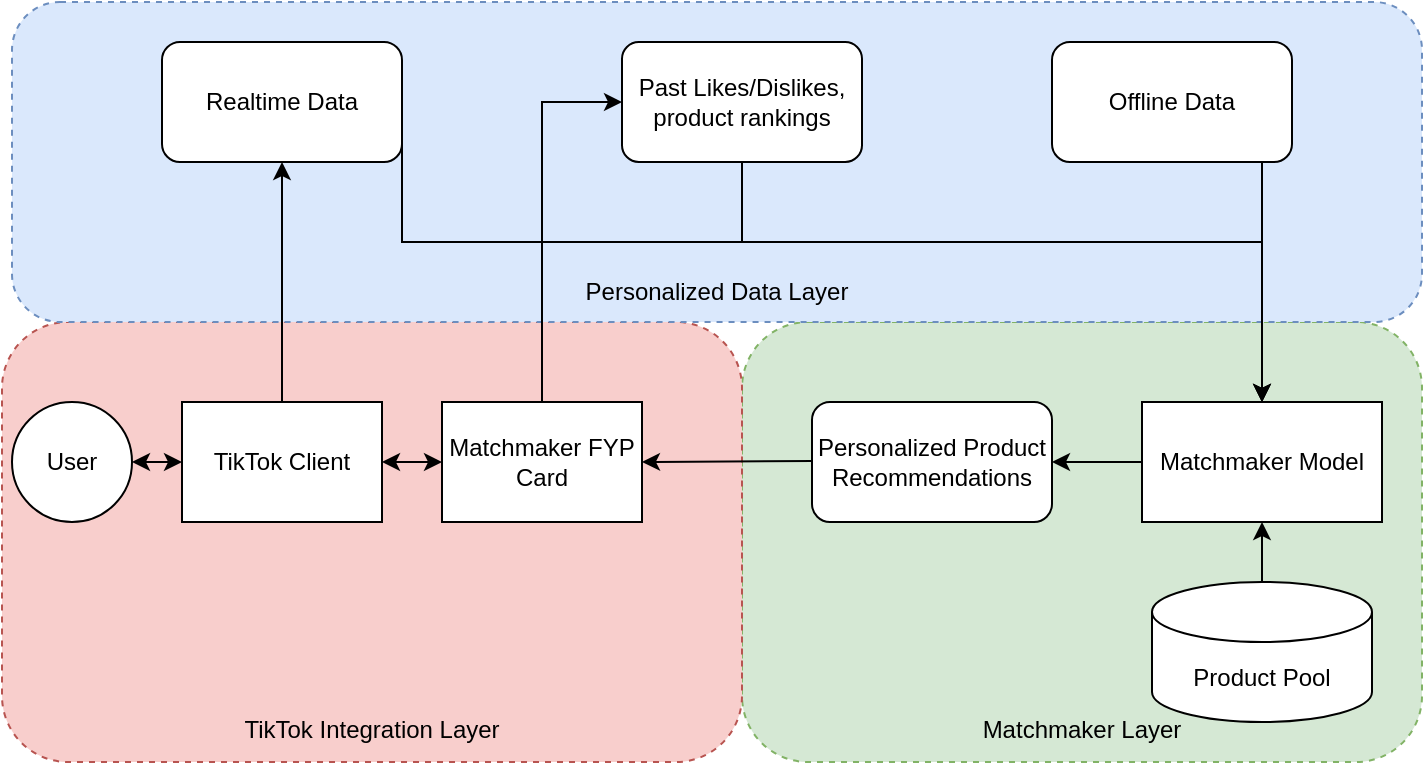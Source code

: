 <mxfile version="24.6.4" type="device">
  <diagram name="Page-1" id="0t8LAIMu6yr9lGlDkOlW">
    <mxGraphModel dx="954" dy="640" grid="1" gridSize="10" guides="1" tooltips="1" connect="1" arrows="1" fold="1" page="1" pageScale="1" pageWidth="850" pageHeight="1100" math="0" shadow="0">
      <root>
        <mxCell id="0" />
        <mxCell id="1" parent="0" />
        <mxCell id="sWmDAMp9s7EireoH76dH-4" value="&lt;div&gt;&lt;br&gt;&lt;/div&gt;&lt;div&gt;&lt;br&gt;&lt;/div&gt;&lt;div&gt;&lt;br&gt;&lt;/div&gt;&lt;div&gt;&lt;br&gt;&lt;/div&gt;&lt;div&gt;&lt;br&gt;&lt;/div&gt;&lt;div&gt;&lt;br&gt;&lt;/div&gt;&lt;div&gt;&lt;br&gt;&lt;/div&gt;&lt;div&gt;&lt;br&gt;&lt;/div&gt;&lt;div&gt;&lt;br&gt;&lt;/div&gt;&lt;div&gt;&lt;br&gt;&lt;/div&gt;&lt;div&gt;&lt;br&gt;&lt;/div&gt;&lt;div&gt;&lt;br&gt;&lt;/div&gt;&lt;div&gt;&lt;br&gt;&lt;/div&gt;&lt;div&gt;&lt;span style=&quot;background-color: initial;&quot;&gt;Matchmaker Layer&lt;/span&gt;&lt;br&gt;&lt;/div&gt;" style="rounded=1;whiteSpace=wrap;html=1;dashed=1;fillColor=#d5e8d4;strokeColor=#82b366;" vertex="1" parent="1">
          <mxGeometry x="730" y="240" width="340" height="220" as="geometry" />
        </mxCell>
        <mxCell id="sWmDAMp9s7EireoH76dH-3" value="&lt;div&gt;&lt;br&gt;&lt;/div&gt;&lt;div&gt;&lt;br&gt;&lt;/div&gt;&lt;div&gt;&lt;br&gt;&lt;/div&gt;&lt;div&gt;&lt;br&gt;&lt;/div&gt;&lt;div&gt;&lt;br&gt;&lt;/div&gt;&lt;div&gt;&lt;br&gt;&lt;/div&gt;&lt;div&gt;&lt;br&gt;&lt;/div&gt;&lt;div&gt;&lt;br&gt;&lt;/div&gt;&lt;div&gt;&lt;br&gt;&lt;/div&gt;&lt;div&gt;&lt;br&gt;&lt;/div&gt;&lt;div&gt;&lt;br&gt;&lt;/div&gt;&lt;div&gt;&lt;br&gt;&lt;/div&gt;&lt;div&gt;&lt;br&gt;&lt;/div&gt;&lt;div&gt;&lt;span style=&quot;background-color: initial;&quot;&gt;TikTok Integration Layer&lt;/span&gt;&lt;br&gt;&lt;/div&gt;" style="rounded=1;whiteSpace=wrap;html=1;dashed=1;fillColor=#f8cecc;strokeColor=#b85450;" vertex="1" parent="1">
          <mxGeometry x="360" y="240" width="370" height="220" as="geometry" />
        </mxCell>
        <mxCell id="sWmDAMp9s7EireoH76dH-1" value="User" style="ellipse;whiteSpace=wrap;html=1;aspect=fixed;" vertex="1" parent="1">
          <mxGeometry x="365" y="280" width="60" height="60" as="geometry" />
        </mxCell>
        <mxCell id="sWmDAMp9s7EireoH76dH-2" value="TikTok Client" style="rounded=0;whiteSpace=wrap;html=1;" vertex="1" parent="1">
          <mxGeometry x="450" y="280" width="100" height="60" as="geometry" />
        </mxCell>
        <mxCell id="sWmDAMp9s7EireoH76dH-5" value="Matchmaker FYP Card" style="rounded=0;whiteSpace=wrap;html=1;" vertex="1" parent="1">
          <mxGeometry x="580" y="280" width="100" height="60" as="geometry" />
        </mxCell>
        <mxCell id="sWmDAMp9s7EireoH76dH-6" value="Product Pool" style="shape=cylinder3;whiteSpace=wrap;html=1;boundedLbl=1;backgroundOutline=1;size=15;" vertex="1" parent="1">
          <mxGeometry x="935" y="370" width="110" height="70" as="geometry" />
        </mxCell>
        <mxCell id="sWmDAMp9s7EireoH76dH-7" value="&lt;div&gt;&lt;br&gt;&lt;/div&gt;&lt;div&gt;&lt;br&gt;&lt;/div&gt;&lt;div&gt;&lt;br&gt;&lt;/div&gt;&lt;div&gt;&lt;br&gt;&lt;/div&gt;&lt;div&gt;&lt;br&gt;&lt;/div&gt;&lt;div&gt;&lt;br&gt;&lt;/div&gt;&lt;div&gt;&lt;br&gt;&lt;/div&gt;&lt;div&gt;&lt;br&gt;&lt;/div&gt;&lt;div&gt;&lt;br&gt;&lt;/div&gt;&lt;div&gt;Personalized Data Layer&lt;/div&gt;" style="rounded=1;whiteSpace=wrap;html=1;strokeColor=#6c8ebf;dashed=1;fillColor=#dae8fc;" vertex="1" parent="1">
          <mxGeometry x="365" y="80" width="705" height="160" as="geometry" />
        </mxCell>
        <mxCell id="sWmDAMp9s7EireoH76dH-8" value="Past Likes/Dislikes, product rankings" style="rounded=1;whiteSpace=wrap;html=1;arcSize=14;" vertex="1" parent="1">
          <mxGeometry x="670" y="100" width="120" height="60" as="geometry" />
        </mxCell>
        <mxCell id="sWmDAMp9s7EireoH76dH-9" value="Personalized Product Recommendations" style="rounded=1;whiteSpace=wrap;html=1;" vertex="1" parent="1">
          <mxGeometry x="765" y="280" width="120" height="60" as="geometry" />
        </mxCell>
        <mxCell id="sWmDAMp9s7EireoH76dH-10" value="Matchmaker Model" style="rounded=1;whiteSpace=wrap;html=1;arcSize=0;" vertex="1" parent="1">
          <mxGeometry x="930" y="280" width="120" height="60" as="geometry" />
        </mxCell>
        <mxCell id="sWmDAMp9s7EireoH76dH-11" value="Realtime Data" style="rounded=1;whiteSpace=wrap;html=1;" vertex="1" parent="1">
          <mxGeometry x="440" y="100" width="120" height="60" as="geometry" />
        </mxCell>
        <mxCell id="sWmDAMp9s7EireoH76dH-12" value="Offline Data" style="rounded=1;whiteSpace=wrap;html=1;" vertex="1" parent="1">
          <mxGeometry x="885" y="100" width="120" height="60" as="geometry" />
        </mxCell>
        <mxCell id="sWmDAMp9s7EireoH76dH-13" value="" style="endArrow=classic;html=1;rounded=0;entryX=1;entryY=0.5;entryDx=0;entryDy=0;" edge="1" parent="1" target="sWmDAMp9s7EireoH76dH-5">
          <mxGeometry width="50" height="50" relative="1" as="geometry">
            <mxPoint x="765" y="309.47" as="sourcePoint" />
            <mxPoint x="690" y="309" as="targetPoint" />
          </mxGeometry>
        </mxCell>
        <mxCell id="sWmDAMp9s7EireoH76dH-15" value="" style="endArrow=classic;html=1;rounded=0;entryX=0.5;entryY=1;entryDx=0;entryDy=0;exitX=0.5;exitY=0;exitDx=0;exitDy=0;" edge="1" parent="1" source="sWmDAMp9s7EireoH76dH-2" target="sWmDAMp9s7EireoH76dH-11">
          <mxGeometry width="50" height="50" relative="1" as="geometry">
            <mxPoint x="500" y="370" as="sourcePoint" />
            <mxPoint x="550" y="320" as="targetPoint" />
          </mxGeometry>
        </mxCell>
        <mxCell id="sWmDAMp9s7EireoH76dH-16" value="" style="endArrow=classic;html=1;rounded=0;exitX=0.5;exitY=0;exitDx=0;exitDy=0;entryX=0;entryY=0.5;entryDx=0;entryDy=0;" edge="1" parent="1" source="sWmDAMp9s7EireoH76dH-5" target="sWmDAMp9s7EireoH76dH-8">
          <mxGeometry width="50" height="50" relative="1" as="geometry">
            <mxPoint x="630" y="360" as="sourcePoint" />
            <mxPoint x="680" y="310" as="targetPoint" />
            <Array as="points">
              <mxPoint x="630" y="130" />
            </Array>
          </mxGeometry>
        </mxCell>
        <mxCell id="sWmDAMp9s7EireoH76dH-18" value="" style="endArrow=classic;startArrow=classic;html=1;rounded=0;entryX=0;entryY=0.5;entryDx=0;entryDy=0;exitX=1;exitY=0.5;exitDx=0;exitDy=0;" edge="1" parent="1" source="sWmDAMp9s7EireoH76dH-1" target="sWmDAMp9s7EireoH76dH-2">
          <mxGeometry width="50" height="50" relative="1" as="geometry">
            <mxPoint x="410" y="455" as="sourcePoint" />
            <mxPoint x="460" y="405" as="targetPoint" />
          </mxGeometry>
        </mxCell>
        <mxCell id="sWmDAMp9s7EireoH76dH-19" value="" style="endArrow=classic;startArrow=classic;html=1;rounded=0;exitX=1;exitY=0.5;exitDx=0;exitDy=0;entryX=0;entryY=0.5;entryDx=0;entryDy=0;" edge="1" parent="1" source="sWmDAMp9s7EireoH76dH-2" target="sWmDAMp9s7EireoH76dH-5">
          <mxGeometry width="50" height="50" relative="1" as="geometry">
            <mxPoint x="550" y="265" as="sourcePoint" />
            <mxPoint x="600" y="215" as="targetPoint" />
          </mxGeometry>
        </mxCell>
        <mxCell id="sWmDAMp9s7EireoH76dH-20" value="" style="endArrow=classic;html=1;rounded=0;exitX=1;exitY=0.5;exitDx=0;exitDy=0;entryX=0.5;entryY=0;entryDx=0;entryDy=0;" edge="1" parent="1" source="sWmDAMp9s7EireoH76dH-11" target="sWmDAMp9s7EireoH76dH-10">
          <mxGeometry width="50" height="50" relative="1" as="geometry">
            <mxPoint x="580" y="150" as="sourcePoint" />
            <mxPoint x="630" y="100" as="targetPoint" />
            <Array as="points">
              <mxPoint x="560" y="200" />
              <mxPoint x="990" y="200" />
            </Array>
          </mxGeometry>
        </mxCell>
        <mxCell id="sWmDAMp9s7EireoH76dH-21" value="" style="endArrow=classic;html=1;rounded=0;exitX=0.5;exitY=1;exitDx=0;exitDy=0;entryX=0.5;entryY=0;entryDx=0;entryDy=0;" edge="1" parent="1" source="sWmDAMp9s7EireoH76dH-8" target="sWmDAMp9s7EireoH76dH-10">
          <mxGeometry width="50" height="50" relative="1" as="geometry">
            <mxPoint x="800" y="190" as="sourcePoint" />
            <mxPoint x="850" y="140" as="targetPoint" />
            <Array as="points">
              <mxPoint x="730" y="200" />
              <mxPoint x="990" y="200" />
            </Array>
          </mxGeometry>
        </mxCell>
        <mxCell id="sWmDAMp9s7EireoH76dH-22" value="" style="endArrow=classic;html=1;rounded=0;entryX=1;entryY=0.5;entryDx=0;entryDy=0;exitX=0;exitY=0.5;exitDx=0;exitDy=0;" edge="1" parent="1" source="sWmDAMp9s7EireoH76dH-10" target="sWmDAMp9s7EireoH76dH-9">
          <mxGeometry width="50" height="50" relative="1" as="geometry">
            <mxPoint x="860" y="455" as="sourcePoint" />
            <mxPoint x="910" y="405" as="targetPoint" />
          </mxGeometry>
        </mxCell>
        <mxCell id="sWmDAMp9s7EireoH76dH-23" value="" style="endArrow=classic;html=1;rounded=0;entryX=0.5;entryY=1;entryDx=0;entryDy=0;" edge="1" parent="1" target="sWmDAMp9s7EireoH76dH-10">
          <mxGeometry width="50" height="50" relative="1" as="geometry">
            <mxPoint x="990" y="370" as="sourcePoint" />
            <mxPoint x="950" y="365" as="targetPoint" />
          </mxGeometry>
        </mxCell>
        <mxCell id="sWmDAMp9s7EireoH76dH-24" value="" style="endArrow=classic;html=1;rounded=0;exitX=0.5;exitY=1;exitDx=0;exitDy=0;entryX=0.5;entryY=0;entryDx=0;entryDy=0;" edge="1" parent="1" source="sWmDAMp9s7EireoH76dH-12" target="sWmDAMp9s7EireoH76dH-10">
          <mxGeometry width="50" height="50" relative="1" as="geometry">
            <mxPoint x="960" y="200" as="sourcePoint" />
            <mxPoint x="1010" y="150" as="targetPoint" />
            <Array as="points">
              <mxPoint x="990" y="160" />
            </Array>
          </mxGeometry>
        </mxCell>
      </root>
    </mxGraphModel>
  </diagram>
</mxfile>
